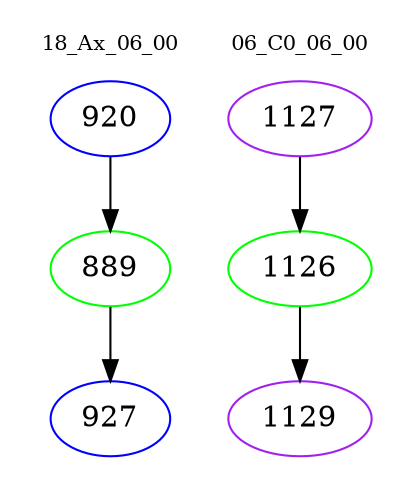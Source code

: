 digraph{
subgraph cluster_0 {
color = white
label = "18_Ax_06_00";
fontsize=10;
T0_920 [label="920", color="blue"]
T0_920 -> T0_889 [color="black"]
T0_889 [label="889", color="green"]
T0_889 -> T0_927 [color="black"]
T0_927 [label="927", color="blue"]
}
subgraph cluster_1 {
color = white
label = "06_C0_06_00";
fontsize=10;
T1_1127 [label="1127", color="purple"]
T1_1127 -> T1_1126 [color="black"]
T1_1126 [label="1126", color="green"]
T1_1126 -> T1_1129 [color="black"]
T1_1129 [label="1129", color="purple"]
}
}
